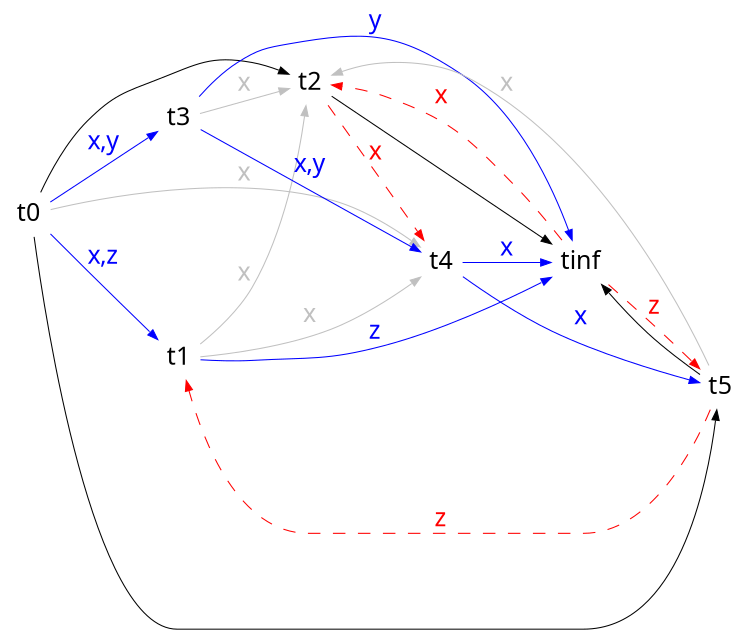 digraph "G(s) P(s) partially compatible" {
  rankdir="LR"; fontname="Roboto";
  node [shape=plaintext fontsize=12 margin=0.05 width=0 height=0 fontname="MJXc-TeX-math-I,MJXc-TeX-math-Ix,MJXc-TeX-math-Iw"];
  edge [arrowsize=0.5 penwidth=0.5 fontsize=12 fontname="MJXc-TeX-math-I,MJXc-TeX-math-Ix,MJXc-TeX-math-Iw"];

  t0 -> t1 [label="x,z" color=blue fontcolor=blue]
  t0 -> t2
  t0 -> t3 [label="x,y" color=blue fontcolor=blue]
  // t0 -> t4
  t0 -> t5

  t1 -> tinf [label=z color=blue fontcolor=blue]
  t2 -> tinf
  t3 -> tinf [label=y color=blue fontcolor=blue]
  t4 -> tinf [label=x color=blue fontcolor=blue]
  t5 -> tinf

  t3 -> t4 [label="x,y" color=blue fontcolor=blue]
  t4 -> t5 [label=x color=blue fontcolor=blue]


  edge [arrowsize=0.5 color=gray fontcolor=gray];

  t1 -> t2 [label=x]
  t1 -> t4 [label=x]
  t3 -> t2 [label=x]
  // t3 -> t4 [label=x]
  // t0 -> t3 [label=y]
  t5 -> t2 [label=x]
  t0 -> t4 [label=x]
  // t0 -> t4 [label=x]
  // t0 -> t1 [label=z]
  // t0 -> t3 [label=y]

  edge [arrowsize=0.5 color=red style=dashed fontcolor=red];

  tinf -> t2 -> t4 [label=x]
  tinf -> t5 -> t1 [label=z]
}

